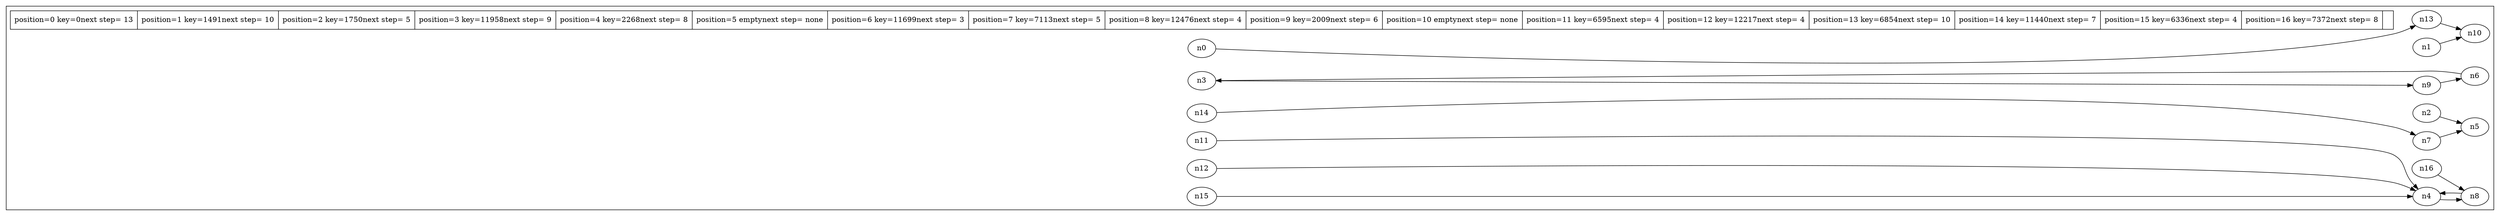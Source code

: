 digraph g {graph [ rankdir="LR"];
Subgraph cluster{
node1[label="{<n0>position=0 key=0next step= 13|<n1>position=1 key=1491next step= 10|<n2>position=2 key=1750next step= 5|<n3>position=3 key=11958next step= 9|<n4>position=4 key=2268next step= 8|<n5>position=5 emptynext step= none|<n6>position=6 key=11699next step= 3|<n7>position=7 key=7113next step= 5|<n8>position=8 key=12476next step= 4|<n9>position=9 key=2009next step= 6|<n10>position=10 emptynext step= none|<n11>position=11 key=6595next step= 4|<n12>position=12 key=12217next step= 4|<n13>position=13 key=6854next step= 10|<n14>position=14 key=11440next step= 7|<n15>position=15 key=6336next step= 4|<n16>position=16 key=7372next step= 8|}" shape = "record"];
n0->n13;n1->n10;n2->n5;n3->n9;n4->n8;n6->n3;n7->n5;n8->n4;n9->n6;n11->n4;n12->n4;n13->n10;n14->n7;n15->n4;n16->n8;}}

